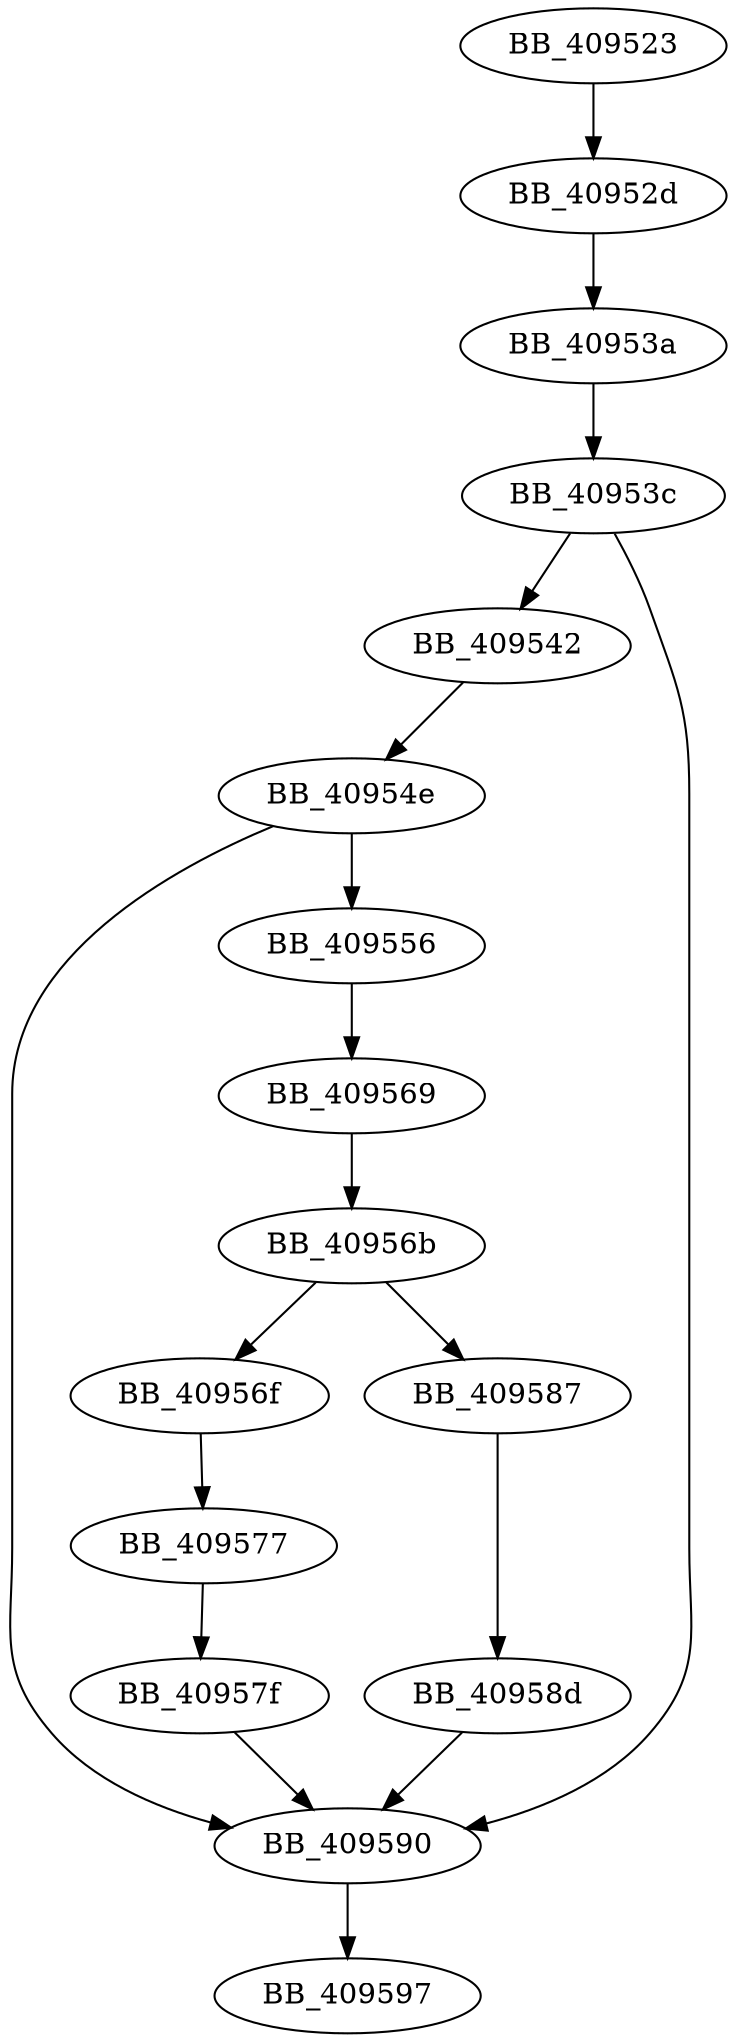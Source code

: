 DiGraph __getptd_noexit{
BB_409523->BB_40952d
BB_40952d->BB_40953a
BB_40953a->BB_40953c
BB_40953c->BB_409542
BB_40953c->BB_409590
BB_409542->BB_40954e
BB_40954e->BB_409556
BB_40954e->BB_409590
BB_409556->BB_409569
BB_409569->BB_40956b
BB_40956b->BB_40956f
BB_40956b->BB_409587
BB_40956f->BB_409577
BB_409577->BB_40957f
BB_40957f->BB_409590
BB_409587->BB_40958d
BB_40958d->BB_409590
BB_409590->BB_409597
}
